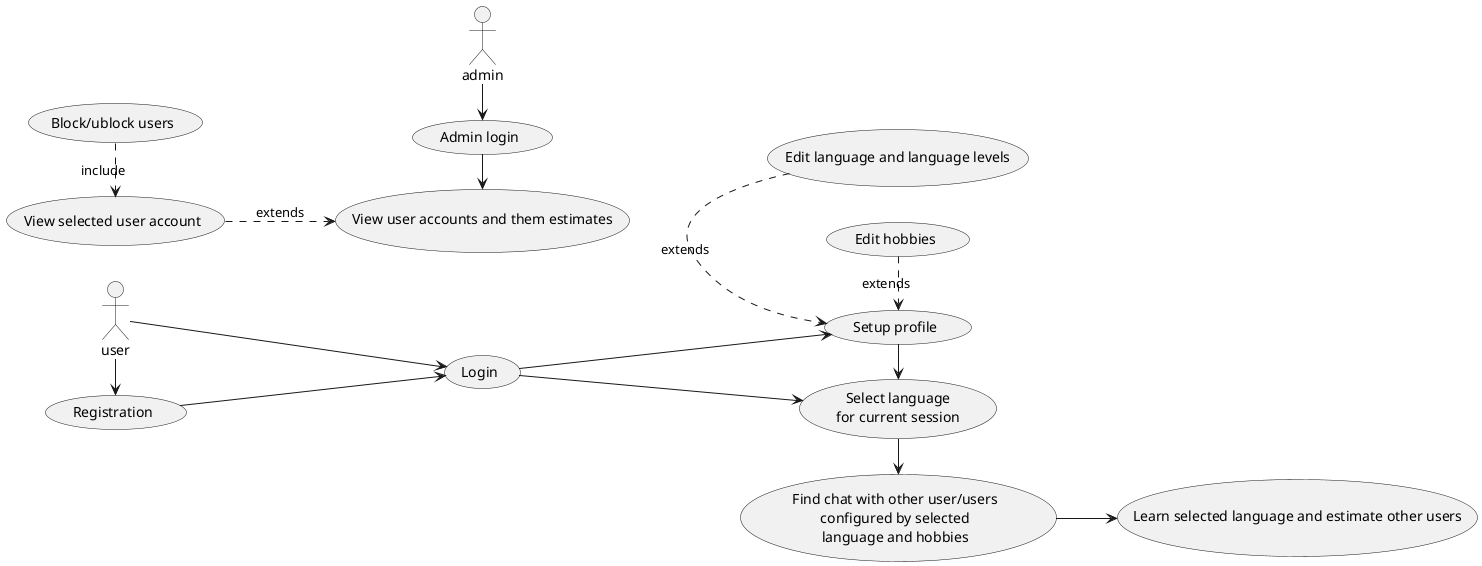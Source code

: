 @startuml
:user: as user
left to right direction
user ->(Registration)
user ->(Login)
(Registration) --> (Login)
(Login) --> (Setup profile)

(Edit language and language levels).>(Setup profile):extends
(Edit hobbies) .> (Setup profile):extends

usecase selectLan as "Select language
for current session"

(Setup profile) ->selectLan
(Login)->selectLan
usecase findChat as "Find chat with other user/users
configured by selected
language and hobbies"
selectLan -right-> findChat
findChat -down->(Learn selected language and estimate other users)

:admin: as admin
admin -> (Admin login)
(Admin login) ->(View user accounts and them estimates)
(View selected user account) ..> (View user accounts and them estimates):extends
(Block/ublock users) .> (View selected user account):include
@enduml